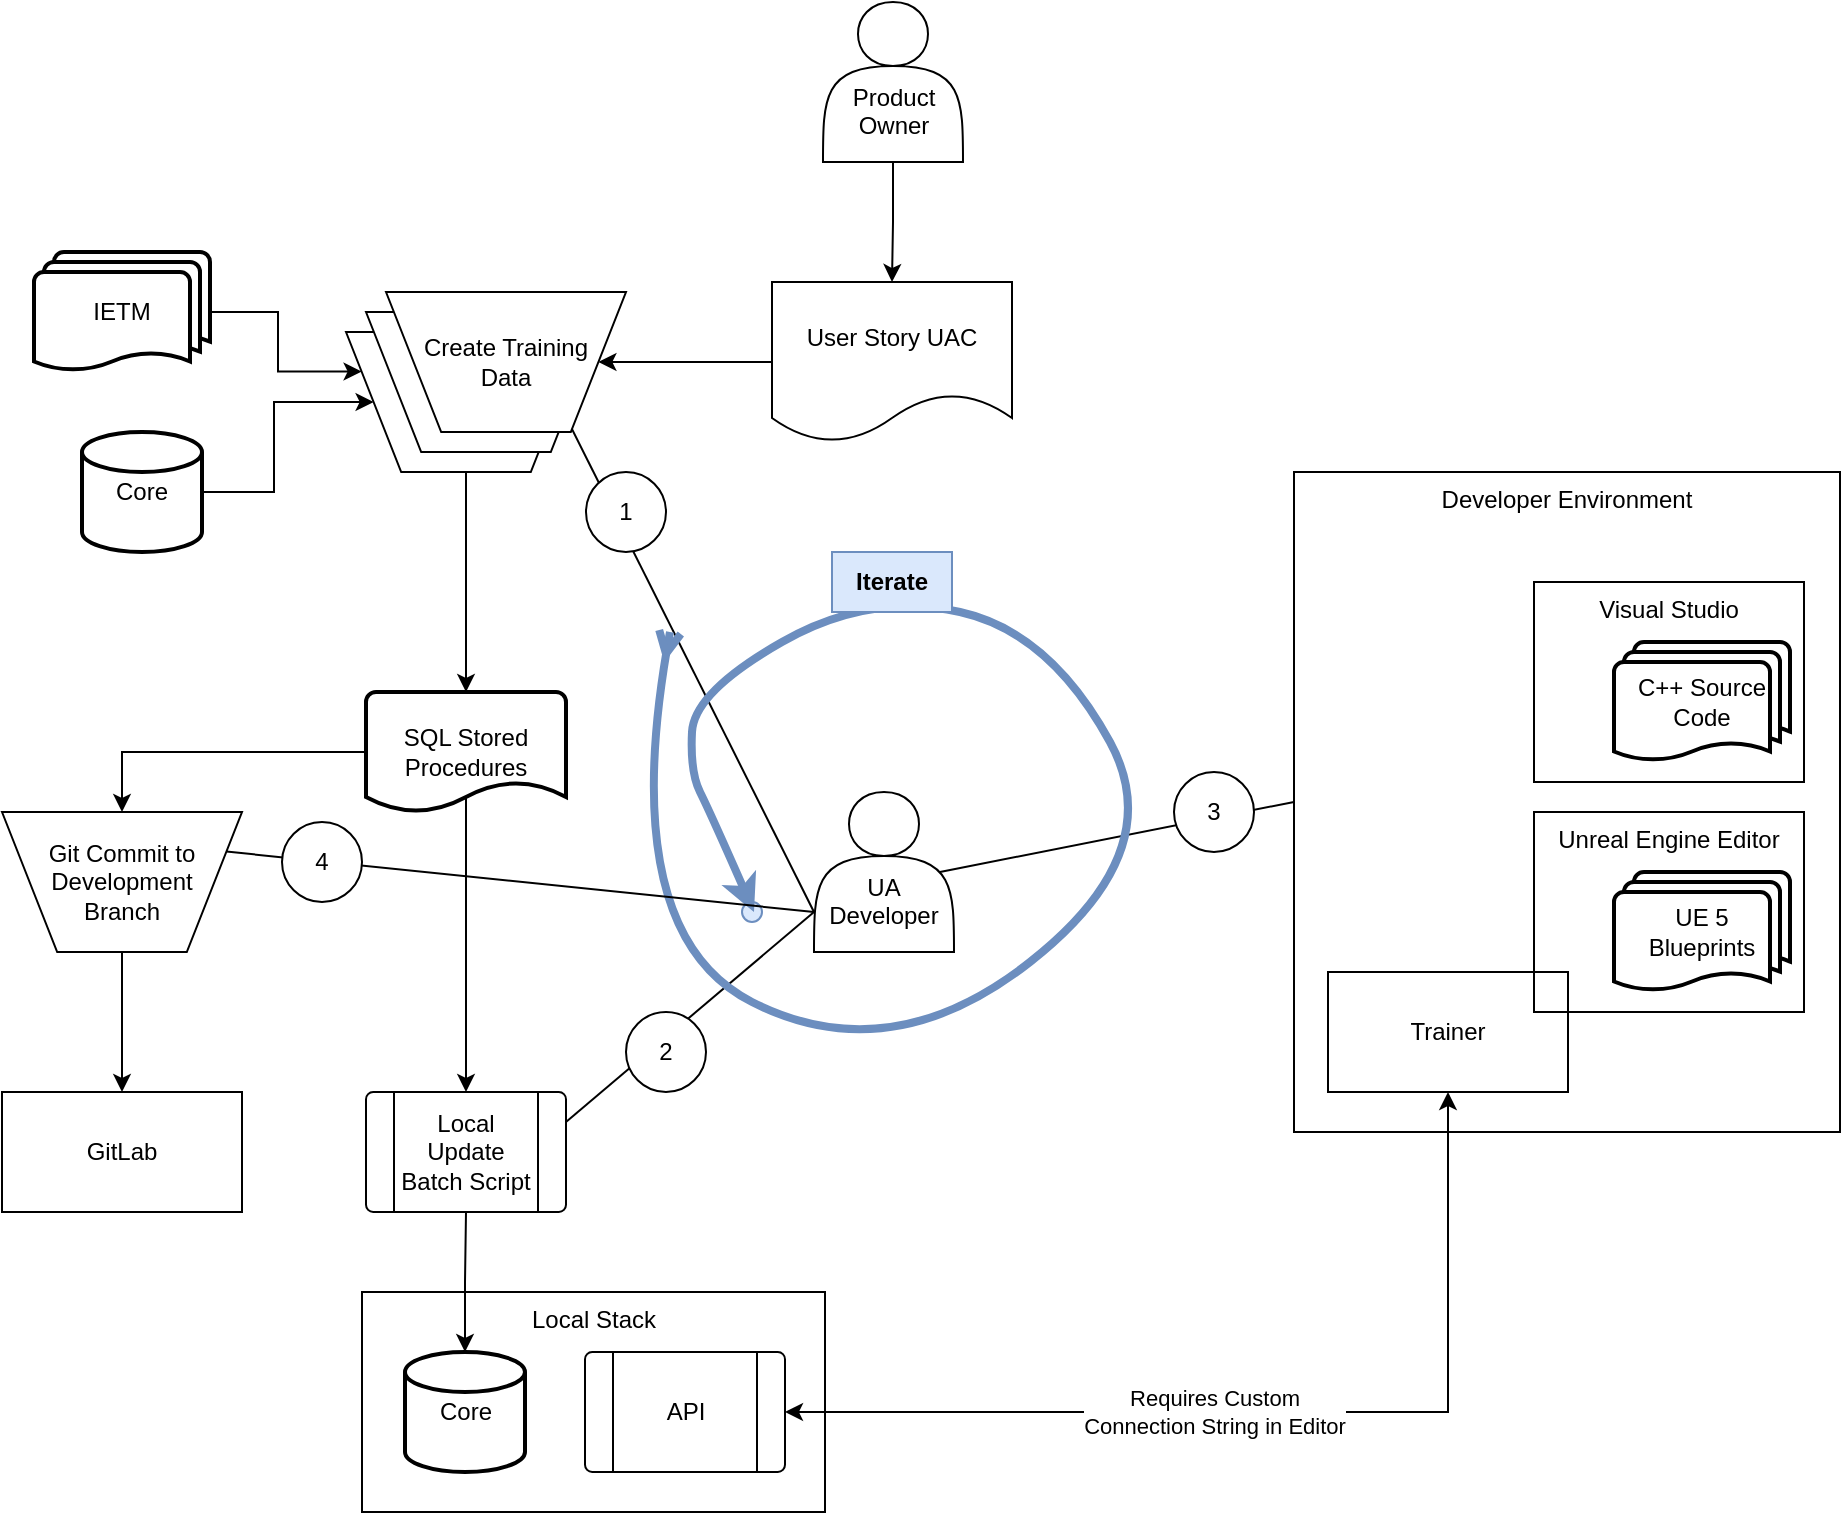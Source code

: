 <mxfile version="22.1.11" type="github">
  <diagram id="C5RBs43oDa-KdzZeNtuy" name="Page-1">
    <mxGraphModel dx="1621" dy="2085" grid="1" gridSize="10" guides="1" tooltips="1" connect="1" arrows="1" fold="1" page="1" pageScale="1" pageWidth="827" pageHeight="1169" math="0" shadow="0">
      <root>
        <mxCell id="WIyWlLk6GJQsqaUBKTNV-0" />
        <mxCell id="WIyWlLk6GJQsqaUBKTNV-1" parent="WIyWlLk6GJQsqaUBKTNV-0" />
        <mxCell id="L2MZmRDsT2VU8_O_mEF5-32" value="" style="ellipse;whiteSpace=wrap;html=1;aspect=fixed;fillColor=#dae8fc;strokeColor=#6c8ebf;" parent="WIyWlLk6GJQsqaUBKTNV-1" vertex="1">
          <mxGeometry x="404" y="315" width="10" height="10" as="geometry" />
        </mxCell>
        <mxCell id="L2MZmRDsT2VU8_O_mEF5-5" style="edgeStyle=orthogonalEdgeStyle;rounded=0;orthogonalLoop=1;jettySize=auto;html=1;exitX=1;exitY=0.5;exitDx=0;exitDy=0;exitPerimeter=0;entryX=0;entryY=0.5;entryDx=0;entryDy=0;" parent="WIyWlLk6GJQsqaUBKTNV-1" source="qivzjie-yY26VjvFrO5b-1" target="qivzjie-yY26VjvFrO5b-5" edge="1">
          <mxGeometry relative="1" as="geometry" />
        </mxCell>
        <mxCell id="qivzjie-yY26VjvFrO5b-1" value="Core" style="strokeWidth=2;html=1;shape=mxgraph.flowchart.database;whiteSpace=wrap;" parent="WIyWlLk6GJQsqaUBKTNV-1" vertex="1">
          <mxGeometry x="74" y="80" width="60" height="60" as="geometry" />
        </mxCell>
        <mxCell id="qivzjie-yY26VjvFrO5b-2" value="&lt;br&gt;&lt;br&gt;UA Developer" style="shape=actor;whiteSpace=wrap;html=1;labelPosition=center;verticalLabelPosition=middle;align=center;verticalAlign=middle;" parent="WIyWlLk6GJQsqaUBKTNV-1" vertex="1">
          <mxGeometry x="440" y="260" width="70" height="80" as="geometry" />
        </mxCell>
        <mxCell id="qivzjie-yY26VjvFrO5b-3" style="edgeStyle=orthogonalEdgeStyle;rounded=0;orthogonalLoop=1;jettySize=auto;html=1;exitX=1;exitY=0.5;exitDx=0;exitDy=0;exitPerimeter=0;entryX=0;entryY=0.25;entryDx=0;entryDy=0;" parent="WIyWlLk6GJQsqaUBKTNV-1" source="qivzjie-yY26VjvFrO5b-4" target="qivzjie-yY26VjvFrO5b-5" edge="1">
          <mxGeometry relative="1" as="geometry" />
        </mxCell>
        <mxCell id="qivzjie-yY26VjvFrO5b-4" value="IETM" style="strokeWidth=2;html=1;shape=mxgraph.flowchart.multi-document;whiteSpace=wrap;" parent="WIyWlLk6GJQsqaUBKTNV-1" vertex="1">
          <mxGeometry x="50" y="-10" width="88" height="60" as="geometry" />
        </mxCell>
        <mxCell id="qivzjie-yY26VjvFrO5b-5" value="" style="verticalLabelPosition=middle;verticalAlign=middle;html=1;shape=trapezoid;perimeter=trapezoidPerimeter;whiteSpace=wrap;size=0.23;arcSize=10;flipV=1;labelPosition=center;align=center;" parent="WIyWlLk6GJQsqaUBKTNV-1" vertex="1">
          <mxGeometry x="206" y="30" width="120" height="70" as="geometry" />
        </mxCell>
        <mxCell id="qivzjie-yY26VjvFrO5b-6" value="" style="endArrow=none;html=1;rounded=0;entryX=1;entryY=0.5;entryDx=0;entryDy=0;exitX=0;exitY=0.75;exitDx=0;exitDy=0;startArrow=none;startFill=0;endFill=0;" parent="WIyWlLk6GJQsqaUBKTNV-1" source="qivzjie-yY26VjvFrO5b-2" target="qivzjie-yY26VjvFrO5b-5" edge="1">
          <mxGeometry width="50" height="50" relative="1" as="geometry">
            <mxPoint x="242" y="330" as="sourcePoint" />
            <mxPoint x="362" y="490" as="targetPoint" />
          </mxGeometry>
        </mxCell>
        <mxCell id="qivzjie-yY26VjvFrO5b-7" style="edgeStyle=orthogonalEdgeStyle;rounded=0;orthogonalLoop=1;jettySize=auto;html=1;startArrow=classic;startFill=1;endArrow=none;endFill=0;entryX=0.5;entryY=1;entryDx=0;entryDy=0;" parent="WIyWlLk6GJQsqaUBKTNV-1" source="L2MZmRDsT2VU8_O_mEF5-7" target="L2MZmRDsT2VU8_O_mEF5-14" edge="1">
          <mxGeometry relative="1" as="geometry">
            <mxPoint x="380" y="420" as="sourcePoint" />
          </mxGeometry>
        </mxCell>
        <mxCell id="qivzjie-yY26VjvFrO5b-18" value="" style="endArrow=none;html=1;rounded=0;exitX=0.9;exitY=0.5;exitDx=0;exitDy=0;startArrow=none;startFill=0;endFill=0;exitPerimeter=0;entryX=0;entryY=0.5;entryDx=0;entryDy=0;" parent="WIyWlLk6GJQsqaUBKTNV-1" source="qivzjie-yY26VjvFrO5b-2" target="L2MZmRDsT2VU8_O_mEF5-36" edge="1">
          <mxGeometry width="50" height="50" relative="1" as="geometry">
            <mxPoint x="475" y="590" as="sourcePoint" />
            <mxPoint x="525" y="540" as="targetPoint" />
          </mxGeometry>
        </mxCell>
        <mxCell id="L2MZmRDsT2VU8_O_mEF5-15" style="edgeStyle=orthogonalEdgeStyle;rounded=0;orthogonalLoop=1;jettySize=auto;html=1;exitX=0.5;exitY=0.75;exitDx=0;exitDy=0;exitPerimeter=0;entryX=0.5;entryY=0;entryDx=0;entryDy=0;" parent="WIyWlLk6GJQsqaUBKTNV-1" source="qivzjie-yY26VjvFrO5b-20" target="L2MZmRDsT2VU8_O_mEF5-14" edge="1">
          <mxGeometry relative="1" as="geometry" />
        </mxCell>
        <mxCell id="L2MZmRDsT2VU8_O_mEF5-41" style="edgeStyle=orthogonalEdgeStyle;rounded=0;orthogonalLoop=1;jettySize=auto;html=1;exitX=0;exitY=0.5;exitDx=0;exitDy=0;exitPerimeter=0;" parent="WIyWlLk6GJQsqaUBKTNV-1" source="qivzjie-yY26VjvFrO5b-20" target="L2MZmRDsT2VU8_O_mEF5-29" edge="1">
          <mxGeometry relative="1" as="geometry">
            <Array as="points">
              <mxPoint x="94" y="240" />
            </Array>
          </mxGeometry>
        </mxCell>
        <mxCell id="qivzjie-yY26VjvFrO5b-20" value="SQL Stored Procedures" style="strokeWidth=2;html=1;shape=mxgraph.flowchart.document2;whiteSpace=wrap;size=0.25;" parent="WIyWlLk6GJQsqaUBKTNV-1" vertex="1">
          <mxGeometry x="216" y="210" width="100" height="60" as="geometry" />
        </mxCell>
        <mxCell id="qivzjie-yY26VjvFrO5b-21" style="edgeStyle=orthogonalEdgeStyle;rounded=0;orthogonalLoop=1;jettySize=auto;html=1;exitX=0.5;exitY=1;exitDx=0;exitDy=0;entryX=0.5;entryY=0;entryDx=0;entryDy=0;entryPerimeter=0;" parent="WIyWlLk6GJQsqaUBKTNV-1" source="qivzjie-yY26VjvFrO5b-5" target="qivzjie-yY26VjvFrO5b-20" edge="1">
          <mxGeometry relative="1" as="geometry">
            <mxPoint x="266" y="170" as="targetPoint" />
          </mxGeometry>
        </mxCell>
        <mxCell id="L2MZmRDsT2VU8_O_mEF5-13" value="" style="group" parent="WIyWlLk6GJQsqaUBKTNV-1" vertex="1" connectable="0">
          <mxGeometry x="214" y="510" width="231.5" height="110" as="geometry" />
        </mxCell>
        <mxCell id="L2MZmRDsT2VU8_O_mEF5-8" value="Local Stack" style="rounded=0;whiteSpace=wrap;html=1;labelPosition=center;verticalLabelPosition=middle;align=center;verticalAlign=top;fillColor=none;" parent="L2MZmRDsT2VU8_O_mEF5-13" vertex="1">
          <mxGeometry width="231.5" height="110" as="geometry" />
        </mxCell>
        <mxCell id="L2MZmRDsT2VU8_O_mEF5-7" value="Core" style="strokeWidth=2;html=1;shape=mxgraph.flowchart.database;whiteSpace=wrap;" parent="L2MZmRDsT2VU8_O_mEF5-13" vertex="1">
          <mxGeometry x="21.5" y="30" width="60" height="60" as="geometry" />
        </mxCell>
        <mxCell id="L2MZmRDsT2VU8_O_mEF5-9" value="API" style="verticalLabelPosition=middle;verticalAlign=middle;html=1;shape=process;whiteSpace=wrap;rounded=1;size=0.14;arcSize=6;labelPosition=center;align=center;" parent="L2MZmRDsT2VU8_O_mEF5-13" vertex="1">
          <mxGeometry x="111.5" y="30" width="100" height="60" as="geometry" />
        </mxCell>
        <mxCell id="L2MZmRDsT2VU8_O_mEF5-14" value="Local Update Batch Script" style="verticalLabelPosition=middle;verticalAlign=middle;html=1;shape=process;whiteSpace=wrap;rounded=1;size=0.14;arcSize=6;labelPosition=center;align=center;" parent="WIyWlLk6GJQsqaUBKTNV-1" vertex="1">
          <mxGeometry x="216" y="410" width="100" height="60" as="geometry" />
        </mxCell>
        <mxCell id="L2MZmRDsT2VU8_O_mEF5-17" value="" style="endArrow=none;html=1;rounded=0;exitX=1;exitY=0.25;exitDx=0;exitDy=0;" parent="WIyWlLk6GJQsqaUBKTNV-1" source="L2MZmRDsT2VU8_O_mEF5-14" edge="1">
          <mxGeometry width="50" height="50" relative="1" as="geometry">
            <mxPoint x="400" y="410" as="sourcePoint" />
            <mxPoint x="440" y="320" as="targetPoint" />
          </mxGeometry>
        </mxCell>
        <mxCell id="L2MZmRDsT2VU8_O_mEF5-22" value="" style="curved=1;endArrow=classic;html=1;rounded=0;startArrow=ERmany;startFill=0;fillColor=#dae8fc;strokeColor=#6c8ebf;strokeWidth=4;verticalAlign=middle;labelPosition=left;verticalLabelPosition=top;align=right;" parent="WIyWlLk6GJQsqaUBKTNV-1" edge="1">
          <mxGeometry width="50" height="50" relative="1" as="geometry">
            <mxPoint x="368" y="180" as="sourcePoint" />
            <mxPoint x="410" y="320" as="targetPoint" />
            <Array as="points">
              <mxPoint x="340" y="330" />
              <mxPoint x="478" y="400" />
              <mxPoint x="618" y="290" />
              <mxPoint x="558" y="180" />
              <mxPoint x="468" y="160" />
              <mxPoint x="380" y="210" />
              <mxPoint x="378" y="250" />
              <mxPoint x="388" y="270" />
            </Array>
          </mxGeometry>
        </mxCell>
        <mxCell id="L2MZmRDsT2VU8_O_mEF5-26" value="Iterate" style="text;html=1;strokeColor=#6c8ebf;fillColor=#dae8fc;align=center;verticalAlign=middle;whiteSpace=wrap;rounded=0;fontStyle=1" parent="WIyWlLk6GJQsqaUBKTNV-1" vertex="1">
          <mxGeometry x="449" y="140" width="60" height="30" as="geometry" />
        </mxCell>
        <mxCell id="L2MZmRDsT2VU8_O_mEF5-28" value="GitLab" style="rounded=0;whiteSpace=wrap;html=1;" parent="WIyWlLk6GJQsqaUBKTNV-1" vertex="1">
          <mxGeometry x="34" y="410" width="120" height="60" as="geometry" />
        </mxCell>
        <mxCell id="L2MZmRDsT2VU8_O_mEF5-31" style="edgeStyle=orthogonalEdgeStyle;rounded=0;orthogonalLoop=1;jettySize=auto;html=1;exitX=0.5;exitY=1;exitDx=0;exitDy=0;entryX=0.5;entryY=0;entryDx=0;entryDy=0;" parent="WIyWlLk6GJQsqaUBKTNV-1" source="L2MZmRDsT2VU8_O_mEF5-29" target="L2MZmRDsT2VU8_O_mEF5-28" edge="1">
          <mxGeometry relative="1" as="geometry" />
        </mxCell>
        <mxCell id="L2MZmRDsT2VU8_O_mEF5-29" value="Git Commit to Development&lt;br&gt;Branch" style="verticalLabelPosition=middle;verticalAlign=middle;html=1;shape=trapezoid;perimeter=trapezoidPerimeter;whiteSpace=wrap;size=0.23;arcSize=10;flipV=1;labelPosition=center;align=center;" parent="WIyWlLk6GJQsqaUBKTNV-1" vertex="1">
          <mxGeometry x="34" y="270" width="120" height="70" as="geometry" />
        </mxCell>
        <mxCell id="L2MZmRDsT2VU8_O_mEF5-30" value="" style="endArrow=none;html=1;rounded=0;exitX=1;exitY=0.25;exitDx=0;exitDy=0;" parent="WIyWlLk6GJQsqaUBKTNV-1" source="L2MZmRDsT2VU8_O_mEF5-29" edge="1">
          <mxGeometry width="50" height="50" relative="1" as="geometry">
            <mxPoint x="30" y="370" as="sourcePoint" />
            <mxPoint x="440" y="320" as="targetPoint" />
          </mxGeometry>
        </mxCell>
        <mxCell id="L2MZmRDsT2VU8_O_mEF5-39" value="" style="group" parent="WIyWlLk6GJQsqaUBKTNV-1" vertex="1" connectable="0">
          <mxGeometry x="680" y="100" width="273" height="330" as="geometry" />
        </mxCell>
        <mxCell id="L2MZmRDsT2VU8_O_mEF5-36" value="Developer Environment" style="rounded=0;whiteSpace=wrap;html=1;verticalAlign=top;" parent="L2MZmRDsT2VU8_O_mEF5-39" vertex="1">
          <mxGeometry width="273" height="330" as="geometry" />
        </mxCell>
        <mxCell id="L2MZmRDsT2VU8_O_mEF5-38" value="" style="group" parent="L2MZmRDsT2VU8_O_mEF5-39" vertex="1" connectable="0">
          <mxGeometry x="120" y="55" width="135" height="255" as="geometry" />
        </mxCell>
        <mxCell id="qivzjie-yY26VjvFrO5b-12" value="" style="group" parent="L2MZmRDsT2VU8_O_mEF5-38" vertex="1" connectable="0">
          <mxGeometry width="135" height="100" as="geometry" />
        </mxCell>
        <mxCell id="qivzjie-yY26VjvFrO5b-13" value="C++ Source Code" style="strokeWidth=2;html=1;shape=mxgraph.flowchart.multi-document;whiteSpace=wrap;" parent="qivzjie-yY26VjvFrO5b-12" vertex="1">
          <mxGeometry x="40" y="30" width="88" height="60" as="geometry" />
        </mxCell>
        <mxCell id="qivzjie-yY26VjvFrO5b-14" value="Visual Studio" style="rounded=0;whiteSpace=wrap;html=1;fillColor=none;align=center;verticalAlign=top;" parent="qivzjie-yY26VjvFrO5b-12" vertex="1">
          <mxGeometry width="135" height="100" as="geometry" />
        </mxCell>
        <mxCell id="L2MZmRDsT2VU8_O_mEF5-18" value="" style="group" parent="L2MZmRDsT2VU8_O_mEF5-38" vertex="1" connectable="0">
          <mxGeometry y="115" width="135" height="140" as="geometry" />
        </mxCell>
        <mxCell id="L2MZmRDsT2VU8_O_mEF5-19" value="Trainer" style="rounded=0;whiteSpace=wrap;html=1;" parent="L2MZmRDsT2VU8_O_mEF5-18" vertex="1">
          <mxGeometry x="-103" y="80" width="120" height="60" as="geometry" />
        </mxCell>
        <mxCell id="L2MZmRDsT2VU8_O_mEF5-37" value="" style="group" parent="L2MZmRDsT2VU8_O_mEF5-18" vertex="1" connectable="0">
          <mxGeometry width="135" height="100" as="geometry" />
        </mxCell>
        <mxCell id="qivzjie-yY26VjvFrO5b-17" value="Unreal Engine Editor" style="rounded=0;whiteSpace=wrap;html=1;fillColor=none;align=center;verticalAlign=top;" parent="L2MZmRDsT2VU8_O_mEF5-37" vertex="1">
          <mxGeometry width="135" height="100" as="geometry" />
        </mxCell>
        <mxCell id="qivzjie-yY26VjvFrO5b-16" value="UE 5&lt;br&gt;Blueprints" style="strokeWidth=2;html=1;shape=mxgraph.flowchart.multi-document;whiteSpace=wrap;" parent="L2MZmRDsT2VU8_O_mEF5-37" vertex="1">
          <mxGeometry x="40" y="30" width="88" height="60" as="geometry" />
        </mxCell>
        <mxCell id="L2MZmRDsT2VU8_O_mEF5-10" style="edgeStyle=orthogonalEdgeStyle;rounded=0;orthogonalLoop=1;jettySize=auto;html=1;exitX=0.5;exitY=1;exitDx=0;exitDy=0;startArrow=classic;startFill=1;entryX=1;entryY=0.5;entryDx=0;entryDy=0;" parent="WIyWlLk6GJQsqaUBKTNV-1" source="L2MZmRDsT2VU8_O_mEF5-19" target="L2MZmRDsT2VU8_O_mEF5-9" edge="1">
          <mxGeometry relative="1" as="geometry">
            <mxPoint x="697.5" y="420" as="sourcePoint" />
            <Array as="points">
              <mxPoint x="757" y="570" />
            </Array>
          </mxGeometry>
        </mxCell>
        <mxCell id="L2MZmRDsT2VU8_O_mEF5-11" value="Requires Custom&lt;br style=&quot;border-color: var(--border-color);&quot;&gt;Connection String in Editor" style="edgeLabel;html=1;align=center;verticalAlign=middle;resizable=0;points=[];" parent="L2MZmRDsT2VU8_O_mEF5-10" vertex="1" connectable="0">
          <mxGeometry x="-0.092" relative="1" as="geometry">
            <mxPoint x="-54" as="offset" />
          </mxGeometry>
        </mxCell>
        <mxCell id="PJS454ViN8nCz58Vrszt-0" value="" style="verticalLabelPosition=middle;verticalAlign=middle;html=1;shape=trapezoid;perimeter=trapezoidPerimeter;whiteSpace=wrap;size=0.23;arcSize=10;flipV=1;labelPosition=center;align=center;" vertex="1" parent="WIyWlLk6GJQsqaUBKTNV-1">
          <mxGeometry x="216" y="20" width="120" height="70" as="geometry" />
        </mxCell>
        <mxCell id="PJS454ViN8nCz58Vrszt-1" value="Create Training&lt;br&gt;Data" style="verticalLabelPosition=middle;verticalAlign=middle;html=1;shape=trapezoid;perimeter=trapezoidPerimeter;whiteSpace=wrap;size=0.23;arcSize=10;flipV=1;labelPosition=center;align=center;" vertex="1" parent="WIyWlLk6GJQsqaUBKTNV-1">
          <mxGeometry x="226" y="10" width="120" height="70" as="geometry" />
        </mxCell>
        <mxCell id="PJS454ViN8nCz58Vrszt-4" style="edgeStyle=orthogonalEdgeStyle;rounded=0;orthogonalLoop=1;jettySize=auto;html=1;exitX=0.5;exitY=1;exitDx=0;exitDy=0;entryX=0.5;entryY=0;entryDx=0;entryDy=0;" edge="1" parent="WIyWlLk6GJQsqaUBKTNV-1" source="PJS454ViN8nCz58Vrszt-2" target="PJS454ViN8nCz58Vrszt-3">
          <mxGeometry relative="1" as="geometry" />
        </mxCell>
        <mxCell id="PJS454ViN8nCz58Vrszt-2" value="&lt;br&gt;&lt;br&gt;Product Owner" style="shape=actor;whiteSpace=wrap;html=1;labelPosition=center;verticalLabelPosition=middle;align=center;verticalAlign=middle;" vertex="1" parent="WIyWlLk6GJQsqaUBKTNV-1">
          <mxGeometry x="444.5" y="-135" width="70" height="80" as="geometry" />
        </mxCell>
        <mxCell id="PJS454ViN8nCz58Vrszt-5" style="edgeStyle=orthogonalEdgeStyle;rounded=0;orthogonalLoop=1;jettySize=auto;html=1;exitX=0;exitY=0.5;exitDx=0;exitDy=0;" edge="1" parent="WIyWlLk6GJQsqaUBKTNV-1" source="PJS454ViN8nCz58Vrszt-3" target="PJS454ViN8nCz58Vrszt-1">
          <mxGeometry relative="1" as="geometry" />
        </mxCell>
        <mxCell id="PJS454ViN8nCz58Vrszt-3" value="User Story UAC" style="shape=document;whiteSpace=wrap;html=1;boundedLbl=1;" vertex="1" parent="WIyWlLk6GJQsqaUBKTNV-1">
          <mxGeometry x="419" y="5" width="120" height="80" as="geometry" />
        </mxCell>
        <mxCell id="PJS454ViN8nCz58Vrszt-6" value="1" style="ellipse;whiteSpace=wrap;html=1;aspect=fixed;" vertex="1" parent="WIyWlLk6GJQsqaUBKTNV-1">
          <mxGeometry x="326" y="100" width="40" height="40" as="geometry" />
        </mxCell>
        <mxCell id="PJS454ViN8nCz58Vrszt-7" value="2" style="ellipse;whiteSpace=wrap;html=1;aspect=fixed;" vertex="1" parent="WIyWlLk6GJQsqaUBKTNV-1">
          <mxGeometry x="346" y="370" width="40" height="40" as="geometry" />
        </mxCell>
        <mxCell id="PJS454ViN8nCz58Vrszt-8" value="3" style="ellipse;whiteSpace=wrap;html=1;aspect=fixed;" vertex="1" parent="WIyWlLk6GJQsqaUBKTNV-1">
          <mxGeometry x="620" y="250" width="40" height="40" as="geometry" />
        </mxCell>
        <mxCell id="PJS454ViN8nCz58Vrszt-9" value="4" style="ellipse;whiteSpace=wrap;html=1;aspect=fixed;" vertex="1" parent="WIyWlLk6GJQsqaUBKTNV-1">
          <mxGeometry x="174" y="275" width="40" height="40" as="geometry" />
        </mxCell>
      </root>
    </mxGraphModel>
  </diagram>
</mxfile>

